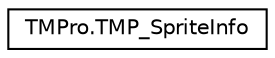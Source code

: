 digraph "Graphical Class Hierarchy"
{
 // LATEX_PDF_SIZE
  edge [fontname="Helvetica",fontsize="10",labelfontname="Helvetica",labelfontsize="10"];
  node [fontname="Helvetica",fontsize="10",shape=record];
  rankdir="LR";
  Node0 [label="TMPro.TMP_SpriteInfo",height=0.2,width=0.4,color="black", fillcolor="white", style="filled",URL="$struct_t_m_pro_1_1_t_m_p___sprite_info.html",tooltip=" "];
}
